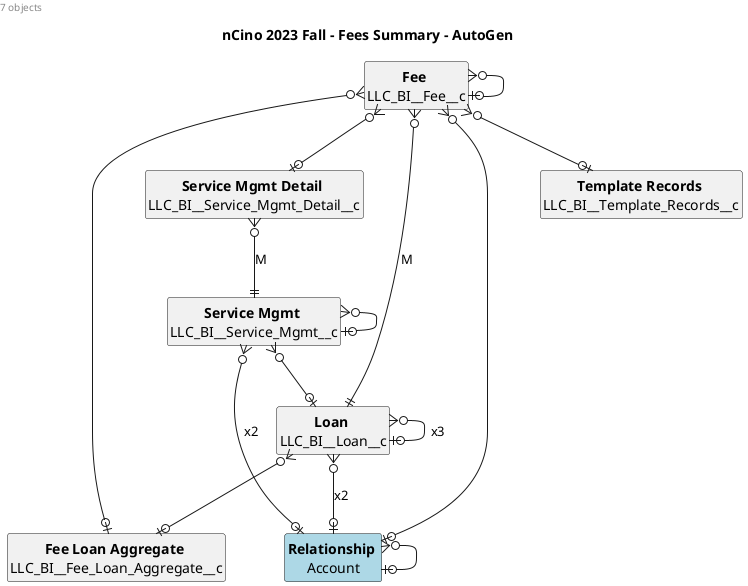 @startuml
'https://plantuml.com/class-diagram

left header 7 objects
title nCino 2023 Fall - Fees Summary - AutoGen

'skinparam classBorderThickness 0

hide circle
hide empty methods
hide empty fields

'legend right
'  Relationship
'    M = MasterDetail
'    xn = n-times
'  Field
'    bold = required
'    underline = MasterDetail
'endlegend


entity Loan as "<b>Loan</b> \nLLC_BI__Loan__c"  {
}
entity ServiceMgmt as "<b>Service Mgmt</b> \nLLC_BI__Service_Mgmt__c"  {
}
entity ServiceMgmtDetail as "<b>Service Mgmt Detail</b> \nLLC_BI__Service_Mgmt_Detail__c"  {
}
entity Fee as "<b>Fee</b> \nLLC_BI__Fee__c"  {
}
entity FeeLoanAggregate as "<b>Fee Loan Aggregate</b> \nLLC_BI__Fee_Loan_Aggregate__c"  {
}
entity Relationship as "<b>Relationship</b> \nAccount" #lightblue {
}
entity TemplateRecords as "<b>Template Records</b> \nLLC_BI__Template_Records__c"  {
}

Fee }o--o| ServiceMgmtDetail
Loan }o--o| Relationship: x2
Fee }o--o| FeeLoanAggregate
Fee }o--o| Relationship
Loan }o--o| Loan: x3
Loan }o--o| FeeLoanAggregate
ServiceMgmt }o--o| Relationship: x2
Fee }o--|| Loan: M
ServiceMgmtDetail }o--|| ServiceMgmt: M
Fee }o--o| Fee
Relationship }o--o| Relationship
ServiceMgmt }o--o| Loan
Fee }o--o| TemplateRecords
ServiceMgmt }o--o| ServiceMgmt

@enduml
